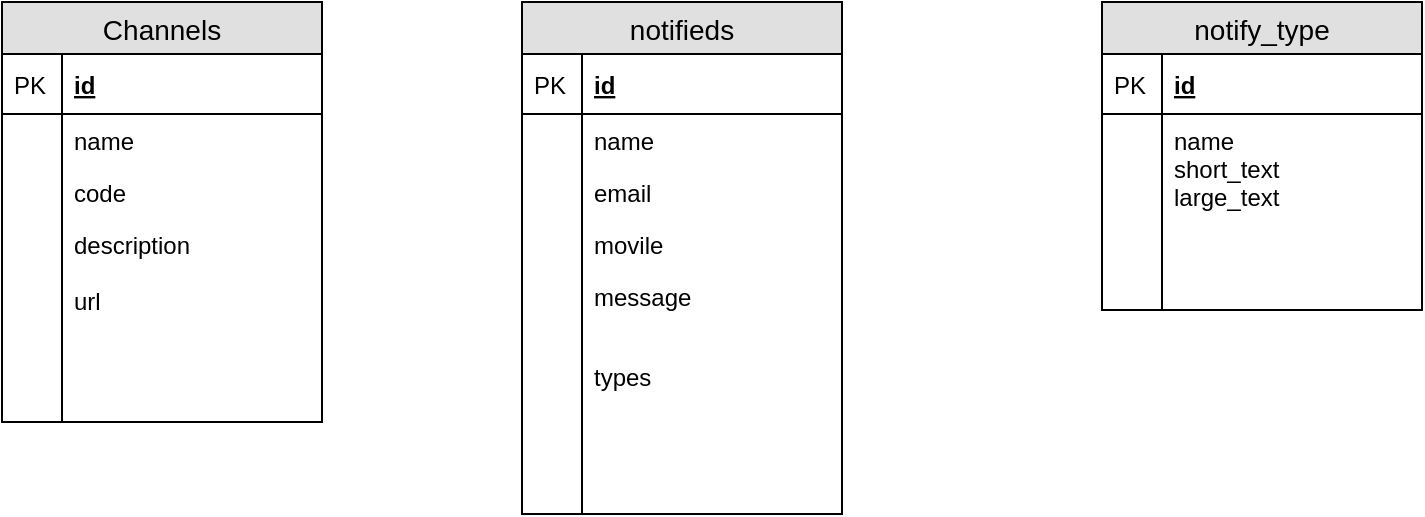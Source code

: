 <mxfile version="10.6.6" type="github"><diagram id="7T4Xld0XOGY6O5Xjj6pN" name="Page-1"><mxGraphModel dx="1154" dy="736" grid="1" gridSize="10" guides="1" tooltips="1" connect="1" arrows="1" fold="1" page="1" pageScale="1" pageWidth="827" pageHeight="1169" math="0" shadow="0"><root><mxCell id="0"/><mxCell id="1" parent="0"/><mxCell id="tOLiHQ0bK8J-A82lyYsf-1" value="Channels" style="swimlane;fontStyle=0;childLayout=stackLayout;horizontal=1;startSize=26;fillColor=#e0e0e0;horizontalStack=0;resizeParent=1;resizeParentMax=0;resizeLast=0;collapsible=1;marginBottom=0;swimlaneFillColor=#ffffff;align=center;fontSize=14;" vertex="1" parent="1"><mxGeometry x="80" y="170" width="160" height="210" as="geometry"/></mxCell><mxCell id="tOLiHQ0bK8J-A82lyYsf-2" value="id" style="shape=partialRectangle;top=0;left=0;right=0;bottom=1;align=left;verticalAlign=middle;fillColor=none;spacingLeft=34;spacingRight=4;overflow=hidden;rotatable=0;points=[[0,0.5],[1,0.5]];portConstraint=eastwest;dropTarget=0;fontStyle=5;fontSize=12;" vertex="1" parent="tOLiHQ0bK8J-A82lyYsf-1"><mxGeometry y="26" width="160" height="30" as="geometry"/></mxCell><mxCell id="tOLiHQ0bK8J-A82lyYsf-3" value="PK" style="shape=partialRectangle;top=0;left=0;bottom=0;fillColor=none;align=left;verticalAlign=middle;spacingLeft=4;spacingRight=4;overflow=hidden;rotatable=0;points=[];portConstraint=eastwest;part=1;fontSize=12;" vertex="1" connectable="0" parent="tOLiHQ0bK8J-A82lyYsf-2"><mxGeometry width="30" height="30" as="geometry"/></mxCell><mxCell id="tOLiHQ0bK8J-A82lyYsf-4" value="name" style="shape=partialRectangle;top=0;left=0;right=0;bottom=0;align=left;verticalAlign=top;fillColor=none;spacingLeft=34;spacingRight=4;overflow=hidden;rotatable=0;points=[[0,0.5],[1,0.5]];portConstraint=eastwest;dropTarget=0;fontSize=12;" vertex="1" parent="tOLiHQ0bK8J-A82lyYsf-1"><mxGeometry y="56" width="160" height="26" as="geometry"/></mxCell><mxCell id="tOLiHQ0bK8J-A82lyYsf-5" value="" style="shape=partialRectangle;top=0;left=0;bottom=0;fillColor=none;align=left;verticalAlign=top;spacingLeft=4;spacingRight=4;overflow=hidden;rotatable=0;points=[];portConstraint=eastwest;part=1;fontSize=12;" vertex="1" connectable="0" parent="tOLiHQ0bK8J-A82lyYsf-4"><mxGeometry width="30" height="26" as="geometry"/></mxCell><mxCell id="tOLiHQ0bK8J-A82lyYsf-6" value="code" style="shape=partialRectangle;top=0;left=0;right=0;bottom=0;align=left;verticalAlign=top;fillColor=none;spacingLeft=34;spacingRight=4;overflow=hidden;rotatable=0;points=[[0,0.5],[1,0.5]];portConstraint=eastwest;dropTarget=0;fontSize=12;" vertex="1" parent="tOLiHQ0bK8J-A82lyYsf-1"><mxGeometry y="82" width="160" height="26" as="geometry"/></mxCell><mxCell id="tOLiHQ0bK8J-A82lyYsf-7" value="" style="shape=partialRectangle;top=0;left=0;bottom=0;fillColor=none;align=left;verticalAlign=top;spacingLeft=4;spacingRight=4;overflow=hidden;rotatable=0;points=[];portConstraint=eastwest;part=1;fontSize=12;" vertex="1" connectable="0" parent="tOLiHQ0bK8J-A82lyYsf-6"><mxGeometry width="30" height="26" as="geometry"/></mxCell><mxCell id="tOLiHQ0bK8J-A82lyYsf-8" value="description&#10;&#10;url" style="shape=partialRectangle;top=0;left=0;right=0;bottom=0;align=left;verticalAlign=top;fillColor=none;spacingLeft=34;spacingRight=4;overflow=hidden;rotatable=0;points=[[0,0.5],[1,0.5]];portConstraint=eastwest;dropTarget=0;fontSize=12;" vertex="1" parent="tOLiHQ0bK8J-A82lyYsf-1"><mxGeometry y="108" width="160" height="82" as="geometry"/></mxCell><mxCell id="tOLiHQ0bK8J-A82lyYsf-9" value="" style="shape=partialRectangle;top=0;left=0;bottom=0;fillColor=none;align=left;verticalAlign=top;spacingLeft=4;spacingRight=4;overflow=hidden;rotatable=0;points=[];portConstraint=eastwest;part=1;fontSize=12;" vertex="1" connectable="0" parent="tOLiHQ0bK8J-A82lyYsf-8"><mxGeometry width="30" height="82" as="geometry"/></mxCell><mxCell id="tOLiHQ0bK8J-A82lyYsf-10" value="" style="shape=partialRectangle;top=0;left=0;right=0;bottom=0;align=left;verticalAlign=top;fillColor=none;spacingLeft=34;spacingRight=4;overflow=hidden;rotatable=0;points=[[0,0.5],[1,0.5]];portConstraint=eastwest;dropTarget=0;fontSize=12;" vertex="1" parent="tOLiHQ0bK8J-A82lyYsf-1"><mxGeometry y="190" width="160" height="20" as="geometry"/></mxCell><mxCell id="tOLiHQ0bK8J-A82lyYsf-11" value="" style="shape=partialRectangle;top=0;left=0;bottom=0;fillColor=none;align=left;verticalAlign=top;spacingLeft=4;spacingRight=4;overflow=hidden;rotatable=0;points=[];portConstraint=eastwest;part=1;fontSize=12;" vertex="1" connectable="0" parent="tOLiHQ0bK8J-A82lyYsf-10"><mxGeometry width="30" height="20" as="geometry"/></mxCell><mxCell id="tOLiHQ0bK8J-A82lyYsf-13" value="notify_type" style="swimlane;fontStyle=0;childLayout=stackLayout;horizontal=1;startSize=26;fillColor=#e0e0e0;horizontalStack=0;resizeParent=1;resizeParentMax=0;resizeLast=0;collapsible=1;marginBottom=0;swimlaneFillColor=#ffffff;align=center;fontSize=14;" vertex="1" parent="1"><mxGeometry x="630" y="170" width="160" height="154" as="geometry"/></mxCell><mxCell id="tOLiHQ0bK8J-A82lyYsf-14" value="id" style="shape=partialRectangle;top=0;left=0;right=0;bottom=1;align=left;verticalAlign=middle;fillColor=none;spacingLeft=34;spacingRight=4;overflow=hidden;rotatable=0;points=[[0,0.5],[1,0.5]];portConstraint=eastwest;dropTarget=0;fontStyle=5;fontSize=12;" vertex="1" parent="tOLiHQ0bK8J-A82lyYsf-13"><mxGeometry y="26" width="160" height="30" as="geometry"/></mxCell><mxCell id="tOLiHQ0bK8J-A82lyYsf-15" value="PK" style="shape=partialRectangle;top=0;left=0;bottom=0;fillColor=none;align=left;verticalAlign=middle;spacingLeft=4;spacingRight=4;overflow=hidden;rotatable=0;points=[];portConstraint=eastwest;part=1;fontSize=12;" vertex="1" connectable="0" parent="tOLiHQ0bK8J-A82lyYsf-14"><mxGeometry width="30" height="30" as="geometry"/></mxCell><mxCell id="tOLiHQ0bK8J-A82lyYsf-16" value="name&#10;short_text&#10;large_text&#10;&#10;" style="shape=partialRectangle;top=0;left=0;right=0;bottom=0;align=left;verticalAlign=top;fillColor=none;spacingLeft=34;spacingRight=4;overflow=hidden;rotatable=0;points=[[0,0.5],[1,0.5]];portConstraint=eastwest;dropTarget=0;fontSize=12;" vertex="1" parent="tOLiHQ0bK8J-A82lyYsf-13"><mxGeometry y="56" width="160" height="54" as="geometry"/></mxCell><mxCell id="tOLiHQ0bK8J-A82lyYsf-17" value="" style="shape=partialRectangle;top=0;left=0;bottom=0;fillColor=none;align=left;verticalAlign=top;spacingLeft=4;spacingRight=4;overflow=hidden;rotatable=0;points=[];portConstraint=eastwest;part=1;fontSize=12;" vertex="1" connectable="0" parent="tOLiHQ0bK8J-A82lyYsf-16"><mxGeometry width="30" height="54.0" as="geometry"/></mxCell><mxCell id="tOLiHQ0bK8J-A82lyYsf-22" value="" style="shape=partialRectangle;top=0;left=0;right=0;bottom=0;align=left;verticalAlign=top;fillColor=none;spacingLeft=34;spacingRight=4;overflow=hidden;rotatable=0;points=[[0,0.5],[1,0.5]];portConstraint=eastwest;dropTarget=0;fontSize=12;" vertex="1" parent="tOLiHQ0bK8J-A82lyYsf-13"><mxGeometry y="110" width="160" height="44" as="geometry"/></mxCell><mxCell id="tOLiHQ0bK8J-A82lyYsf-23" value="" style="shape=partialRectangle;top=0;left=0;bottom=0;fillColor=none;align=left;verticalAlign=top;spacingLeft=4;spacingRight=4;overflow=hidden;rotatable=0;points=[];portConstraint=eastwest;part=1;fontSize=12;" vertex="1" connectable="0" parent="tOLiHQ0bK8J-A82lyYsf-22"><mxGeometry width="30" height="44" as="geometry"/></mxCell><mxCell id="tOLiHQ0bK8J-A82lyYsf-24" value="notifieds" style="swimlane;fontStyle=0;childLayout=stackLayout;horizontal=1;startSize=26;fillColor=#e0e0e0;horizontalStack=0;resizeParent=1;resizeParentMax=0;resizeLast=0;collapsible=1;marginBottom=0;swimlaneFillColor=#ffffff;align=center;fontSize=14;" vertex="1" parent="1"><mxGeometry x="340" y="170" width="160" height="256" as="geometry"/></mxCell><mxCell id="tOLiHQ0bK8J-A82lyYsf-25" value="id" style="shape=partialRectangle;top=0;left=0;right=0;bottom=1;align=left;verticalAlign=middle;fillColor=none;spacingLeft=34;spacingRight=4;overflow=hidden;rotatable=0;points=[[0,0.5],[1,0.5]];portConstraint=eastwest;dropTarget=0;fontStyle=5;fontSize=12;" vertex="1" parent="tOLiHQ0bK8J-A82lyYsf-24"><mxGeometry y="26" width="160" height="30" as="geometry"/></mxCell><mxCell id="tOLiHQ0bK8J-A82lyYsf-26" value="PK" style="shape=partialRectangle;top=0;left=0;bottom=0;fillColor=none;align=left;verticalAlign=middle;spacingLeft=4;spacingRight=4;overflow=hidden;rotatable=0;points=[];portConstraint=eastwest;part=1;fontSize=12;" vertex="1" connectable="0" parent="tOLiHQ0bK8J-A82lyYsf-25"><mxGeometry width="30" height="30" as="geometry"/></mxCell><mxCell id="tOLiHQ0bK8J-A82lyYsf-27" value="name" style="shape=partialRectangle;top=0;left=0;right=0;bottom=0;align=left;verticalAlign=top;fillColor=none;spacingLeft=34;spacingRight=4;overflow=hidden;rotatable=0;points=[[0,0.5],[1,0.5]];portConstraint=eastwest;dropTarget=0;fontSize=12;" vertex="1" parent="tOLiHQ0bK8J-A82lyYsf-24"><mxGeometry y="56" width="160" height="26" as="geometry"/></mxCell><mxCell id="tOLiHQ0bK8J-A82lyYsf-28" value="" style="shape=partialRectangle;top=0;left=0;bottom=0;fillColor=none;align=left;verticalAlign=top;spacingLeft=4;spacingRight=4;overflow=hidden;rotatable=0;points=[];portConstraint=eastwest;part=1;fontSize=12;" vertex="1" connectable="0" parent="tOLiHQ0bK8J-A82lyYsf-27"><mxGeometry width="30" height="26" as="geometry"/></mxCell><mxCell id="tOLiHQ0bK8J-A82lyYsf-29" value="email" style="shape=partialRectangle;top=0;left=0;right=0;bottom=0;align=left;verticalAlign=top;fillColor=none;spacingLeft=34;spacingRight=4;overflow=hidden;rotatable=0;points=[[0,0.5],[1,0.5]];portConstraint=eastwest;dropTarget=0;fontSize=12;" vertex="1" parent="tOLiHQ0bK8J-A82lyYsf-24"><mxGeometry y="82" width="160" height="26" as="geometry"/></mxCell><mxCell id="tOLiHQ0bK8J-A82lyYsf-30" value="" style="shape=partialRectangle;top=0;left=0;bottom=0;fillColor=none;align=left;verticalAlign=top;spacingLeft=4;spacingRight=4;overflow=hidden;rotatable=0;points=[];portConstraint=eastwest;part=1;fontSize=12;" vertex="1" connectable="0" parent="tOLiHQ0bK8J-A82lyYsf-29"><mxGeometry width="30" height="26" as="geometry"/></mxCell><mxCell id="tOLiHQ0bK8J-A82lyYsf-31" value="movile" style="shape=partialRectangle;top=0;left=0;right=0;bottom=0;align=left;verticalAlign=top;fillColor=none;spacingLeft=34;spacingRight=4;overflow=hidden;rotatable=0;points=[[0,0.5],[1,0.5]];portConstraint=eastwest;dropTarget=0;fontSize=12;" vertex="1" parent="tOLiHQ0bK8J-A82lyYsf-24"><mxGeometry y="108" width="160" height="26" as="geometry"/></mxCell><mxCell id="tOLiHQ0bK8J-A82lyYsf-32" value="" style="shape=partialRectangle;top=0;left=0;bottom=0;fillColor=none;align=left;verticalAlign=top;spacingLeft=4;spacingRight=4;overflow=hidden;rotatable=0;points=[];portConstraint=eastwest;part=1;fontSize=12;" vertex="1" connectable="0" parent="tOLiHQ0bK8J-A82lyYsf-31"><mxGeometry width="30" height="26" as="geometry"/></mxCell><mxCell id="tOLiHQ0bK8J-A82lyYsf-35" value="message" style="shape=partialRectangle;top=0;left=0;right=0;bottom=0;align=left;verticalAlign=top;fillColor=none;spacingLeft=34;spacingRight=4;overflow=hidden;rotatable=0;points=[[0,0.5],[1,0.5]];portConstraint=eastwest;dropTarget=0;fontSize=12;" vertex="1" parent="tOLiHQ0bK8J-A82lyYsf-24"><mxGeometry y="134" width="160" height="40" as="geometry"/></mxCell><mxCell id="tOLiHQ0bK8J-A82lyYsf-36" value="" style="shape=partialRectangle;top=0;left=0;bottom=0;fillColor=none;align=left;verticalAlign=top;spacingLeft=4;spacingRight=4;overflow=hidden;rotatable=0;points=[];portConstraint=eastwest;part=1;fontSize=12;" vertex="1" connectable="0" parent="tOLiHQ0bK8J-A82lyYsf-35"><mxGeometry width="30" height="40" as="geometry"/></mxCell><mxCell id="tOLiHQ0bK8J-A82lyYsf-37" value="types&#10;" style="shape=partialRectangle;top=0;left=0;right=0;bottom=0;align=left;verticalAlign=top;fillColor=none;spacingLeft=34;spacingRight=4;overflow=hidden;rotatable=0;points=[[0,0.5],[1,0.5]];portConstraint=eastwest;dropTarget=0;fontSize=12;" vertex="1" parent="tOLiHQ0bK8J-A82lyYsf-24"><mxGeometry y="174" width="160" height="26" as="geometry"/></mxCell><mxCell id="tOLiHQ0bK8J-A82lyYsf-38" value="" style="shape=partialRectangle;top=0;left=0;bottom=0;fillColor=none;align=left;verticalAlign=top;spacingLeft=4;spacingRight=4;overflow=hidden;rotatable=0;points=[];portConstraint=eastwest;part=1;fontSize=12;" vertex="1" connectable="0" parent="tOLiHQ0bK8J-A82lyYsf-37"><mxGeometry width="30" height="26" as="geometry"/></mxCell><mxCell id="tOLiHQ0bK8J-A82lyYsf-33" value="" style="shape=partialRectangle;top=0;left=0;right=0;bottom=0;align=left;verticalAlign=top;fillColor=none;spacingLeft=34;spacingRight=4;overflow=hidden;rotatable=0;points=[[0,0.5],[1,0.5]];portConstraint=eastwest;dropTarget=0;fontSize=12;" vertex="1" parent="tOLiHQ0bK8J-A82lyYsf-24"><mxGeometry y="200" width="160" height="56" as="geometry"/></mxCell><mxCell id="tOLiHQ0bK8J-A82lyYsf-34" value="" style="shape=partialRectangle;top=0;left=0;bottom=0;fillColor=none;align=left;verticalAlign=top;spacingLeft=4;spacingRight=4;overflow=hidden;rotatable=0;points=[];portConstraint=eastwest;part=1;fontSize=12;" vertex="1" connectable="0" parent="tOLiHQ0bK8J-A82lyYsf-33"><mxGeometry width="30" height="56" as="geometry"/></mxCell></root></mxGraphModel></diagram></mxfile>